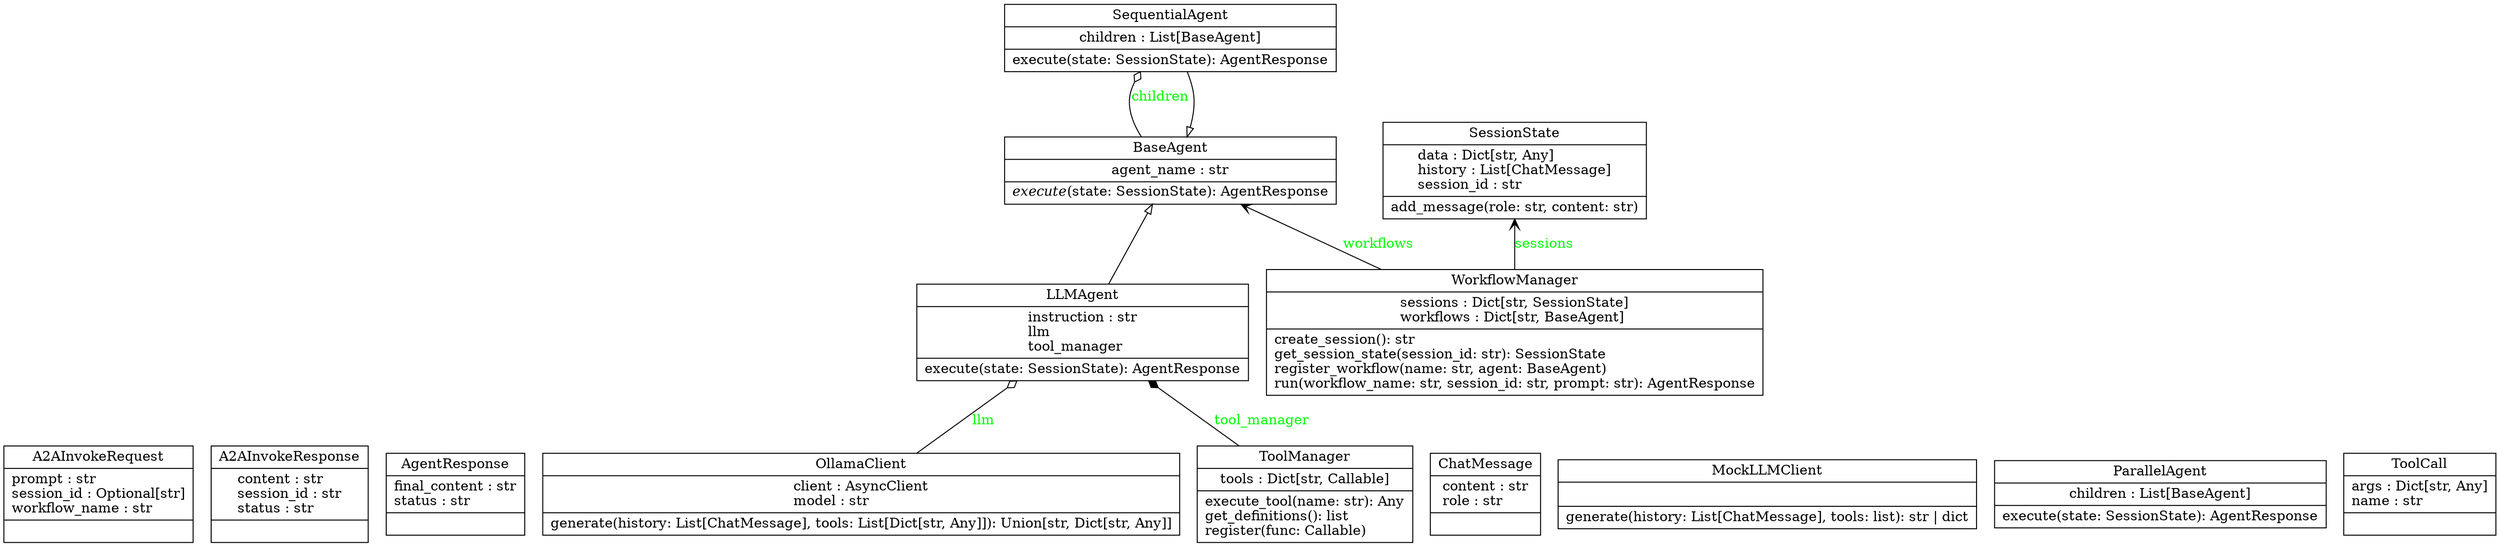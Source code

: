 digraph "classes_astra_framework" {
rankdir=BT
charset="utf-8"
"astra_framework.a2a_server.A2AInvokeRequest" [color="black", fontcolor="black", label=<{A2AInvokeRequest|prompt : str<br ALIGN="LEFT"/>session_id : Optional[str]<br ALIGN="LEFT"/>workflow_name : str<br ALIGN="LEFT"/>|}>, shape="record", style="solid"];
"astra_framework.a2a_server.A2AInvokeResponse" [color="black", fontcolor="black", label=<{A2AInvokeResponse|content : str<br ALIGN="LEFT"/>session_id : str<br ALIGN="LEFT"/>status : str<br ALIGN="LEFT"/>|}>, shape="record", style="solid"];
"astra_framework.core.models.AgentResponse" [color="black", fontcolor="black", label=<{AgentResponse|final_content : str<br ALIGN="LEFT"/>status : str<br ALIGN="LEFT"/>|}>, shape="record", style="solid"];
"astra_framework.core.agent.BaseAgent" [color="black", fontcolor="black", label=<{BaseAgent|agent_name : str<br ALIGN="LEFT"/>|<I>execute</I>(state: SessionState): AgentResponse<br ALIGN="LEFT"/>}>, shape="record", style="solid"];
"astra_framework.core.state.ChatMessage" [color="black", fontcolor="black", label=<{ChatMessage|content : str<br ALIGN="LEFT"/>role : str<br ALIGN="LEFT"/>|}>, shape="record", style="solid"];
"astra_framework.agents.llm_agent.LLMAgent" [color="black", fontcolor="black", label=<{LLMAgent|instruction : str<br ALIGN="LEFT"/>llm<br ALIGN="LEFT"/>tool_manager<br ALIGN="LEFT"/>|execute(state: SessionState): AgentResponse<br ALIGN="LEFT"/>}>, shape="record", style="solid"];
"astra_framework.a2a_server.MockLLMClient" [color="black", fontcolor="black", label=<{MockLLMClient|<br ALIGN="LEFT"/>|generate(history: List[ChatMessage], tools: list): str \| dict<br ALIGN="LEFT"/>}>, shape="record", style="solid"];
"astra_framework.services.ollama_client.OllamaClient" [color="black", fontcolor="black", label=<{OllamaClient|client : AsyncClient<br ALIGN="LEFT"/>model : str<br ALIGN="LEFT"/>|generate(history: List[ChatMessage], tools: List[Dict[str, Any]]): Union[str, Dict[str, Any]]<br ALIGN="LEFT"/>}>, shape="record", style="solid"];
"astra_framework.agents.parallel_agent.ParallelAgent" [color="black", fontcolor="black", label=<{ParallelAgent|children : List[BaseAgent]<br ALIGN="LEFT"/>|execute(state: SessionState): AgentResponse<br ALIGN="LEFT"/>}>, shape="record", style="solid"];
"astra_framework.agents.sequential_agent.SequentialAgent" [color="black", fontcolor="black", label=<{SequentialAgent|children : List[BaseAgent]<br ALIGN="LEFT"/>|execute(state: SessionState): AgentResponse<br ALIGN="LEFT"/>}>, shape="record", style="solid"];
"astra_framework.core.state.SessionState" [color="black", fontcolor="black", label=<{SessionState|data : Dict[str, Any]<br ALIGN="LEFT"/>history : List[ChatMessage]<br ALIGN="LEFT"/>session_id : str<br ALIGN="LEFT"/>|add_message(role: str, content: str)<br ALIGN="LEFT"/>}>, shape="record", style="solid"];
"astra_framework.core.models.ToolCall" [color="black", fontcolor="black", label=<{ToolCall|args : Dict[str, Any]<br ALIGN="LEFT"/>name : str<br ALIGN="LEFT"/>|}>, shape="record", style="solid"];
"astra_framework.core.tool.ToolManager" [color="black", fontcolor="black", label=<{ToolManager|tools : Dict[str, Callable]<br ALIGN="LEFT"/>|execute_tool(name: str): Any<br ALIGN="LEFT"/>get_definitions(): list<br ALIGN="LEFT"/>register(func: Callable)<br ALIGN="LEFT"/>}>, shape="record", style="solid"];
"astra_framework.manager.WorkflowManager" [color="black", fontcolor="black", label=<{WorkflowManager|sessions : Dict[str, SessionState]<br ALIGN="LEFT"/>workflows : Dict[str, BaseAgent]<br ALIGN="LEFT"/>|create_session(): str<br ALIGN="LEFT"/>get_session_state(session_id: str): SessionState<br ALIGN="LEFT"/>register_workflow(name: str, agent: BaseAgent)<br ALIGN="LEFT"/>run(workflow_name: str, session_id: str, prompt: str): AgentResponse<br ALIGN="LEFT"/>}>, shape="record", style="solid"];
"astra_framework.agents.llm_agent.LLMAgent" -> "astra_framework.core.agent.BaseAgent" [arrowhead="empty", arrowtail="none"];
"astra_framework.agents.sequential_agent.SequentialAgent" -> "astra_framework.core.agent.BaseAgent" [arrowhead="empty", arrowtail="none"];
"astra_framework.manager.WorkflowManager" -> "astra_framework.core.agent.BaseAgent" [arrowhead="vee", arrowtail="none", fontcolor="green", label="workflows", style="solid"];
"astra_framework.manager.WorkflowManager" -> "astra_framework.core.state.SessionState" [arrowhead="vee", arrowtail="none", fontcolor="green", label="sessions", style="solid"];
"astra_framework.core.tool.ToolManager" -> "astra_framework.agents.llm_agent.LLMAgent" [arrowhead="diamond", arrowtail="none", fontcolor="green", label="tool_manager", style="solid"];
"astra_framework.core.agent.BaseAgent" -> "astra_framework.agents.sequential_agent.SequentialAgent" [arrowhead="odiamond", arrowtail="none", fontcolor="green", label="children", style="solid"];
"astra_framework.services.ollama_client.OllamaClient" -> "astra_framework.agents.llm_agent.LLMAgent" [arrowhead="odiamond", arrowtail="none", fontcolor="green", label="llm", style="solid"];
}
